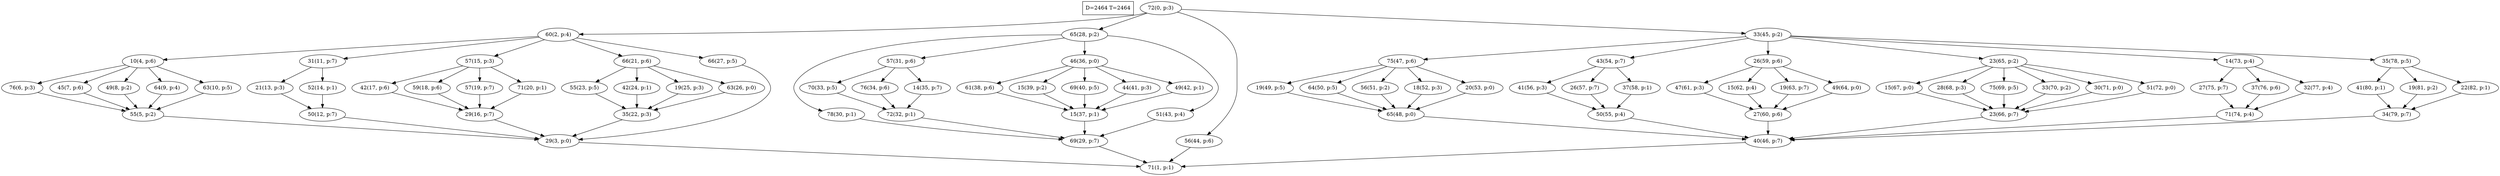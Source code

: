 digraph Task {
i [shape=box, label="D=2464 T=2464"]; 
0 [label="72(0, p:3)"];
1 [label="71(1, p:1)"];
2 [label="60(2, p:4)"];
3 [label="29(3, p:0)"];
4 [label="10(4, p:6)"];
5 [label="55(5, p:2)"];
6 [label="76(6, p:3)"];
7 [label="45(7, p:6)"];
8 [label="49(8, p:2)"];
9 [label="64(9, p:4)"];
10 [label="63(10, p:5)"];
11 [label="31(11, p:7)"];
12 [label="50(12, p:7)"];
13 [label="21(13, p:3)"];
14 [label="52(14, p:1)"];
15 [label="57(15, p:3)"];
16 [label="29(16, p:7)"];
17 [label="42(17, p:6)"];
18 [label="59(18, p:6)"];
19 [label="57(19, p:7)"];
20 [label="71(20, p:1)"];
21 [label="66(21, p:6)"];
22 [label="35(22, p:3)"];
23 [label="55(23, p:5)"];
24 [label="42(24, p:1)"];
25 [label="19(25, p:3)"];
26 [label="63(26, p:0)"];
27 [label="66(27, p:5)"];
28 [label="65(28, p:2)"];
29 [label="69(29, p:7)"];
30 [label="78(30, p:1)"];
31 [label="57(31, p:6)"];
32 [label="72(32, p:1)"];
33 [label="70(33, p:5)"];
34 [label="76(34, p:6)"];
35 [label="14(35, p:7)"];
36 [label="46(36, p:0)"];
37 [label="15(37, p:1)"];
38 [label="61(38, p:6)"];
39 [label="15(39, p:2)"];
40 [label="69(40, p:5)"];
41 [label="44(41, p:3)"];
42 [label="49(42, p:1)"];
43 [label="51(43, p:4)"];
44 [label="56(44, p:6)"];
45 [label="33(45, p:2)"];
46 [label="40(46, p:7)"];
47 [label="75(47, p:6)"];
48 [label="65(48, p:0)"];
49 [label="19(49, p:5)"];
50 [label="64(50, p:5)"];
51 [label="56(51, p:2)"];
52 [label="18(52, p:3)"];
53 [label="20(53, p:0)"];
54 [label="43(54, p:7)"];
55 [label="50(55, p:4)"];
56 [label="41(56, p:3)"];
57 [label="26(57, p:7)"];
58 [label="37(58, p:1)"];
59 [label="26(59, p:6)"];
60 [label="27(60, p:6)"];
61 [label="47(61, p:3)"];
62 [label="15(62, p:4)"];
63 [label="19(63, p:7)"];
64 [label="49(64, p:0)"];
65 [label="23(65, p:2)"];
66 [label="23(66, p:7)"];
67 [label="15(67, p:0)"];
68 [label="28(68, p:3)"];
69 [label="75(69, p:5)"];
70 [label="33(70, p:2)"];
71 [label="30(71, p:0)"];
72 [label="51(72, p:0)"];
73 [label="14(73, p:4)"];
74 [label="71(74, p:4)"];
75 [label="27(75, p:7)"];
76 [label="37(76, p:6)"];
77 [label="32(77, p:4)"];
78 [label="35(78, p:5)"];
79 [label="34(79, p:7)"];
80 [label="41(80, p:1)"];
81 [label="19(81, p:2)"];
82 [label="22(82, p:1)"];
0 -> 2;
0 -> 28;
0 -> 44;
0 -> 45;
2 -> 4;
2 -> 11;
2 -> 15;
2 -> 21;
2 -> 27;
3 -> 1;
4 -> 6;
4 -> 7;
4 -> 8;
4 -> 9;
4 -> 10;
5 -> 3;
6 -> 5;
7 -> 5;
8 -> 5;
9 -> 5;
10 -> 5;
11 -> 13;
11 -> 14;
12 -> 3;
13 -> 12;
14 -> 12;
15 -> 17;
15 -> 18;
15 -> 19;
15 -> 20;
16 -> 3;
17 -> 16;
18 -> 16;
19 -> 16;
20 -> 16;
21 -> 23;
21 -> 24;
21 -> 25;
21 -> 26;
22 -> 3;
23 -> 22;
24 -> 22;
25 -> 22;
26 -> 22;
27 -> 3;
28 -> 30;
28 -> 31;
28 -> 36;
28 -> 43;
29 -> 1;
30 -> 29;
31 -> 33;
31 -> 34;
31 -> 35;
32 -> 29;
33 -> 32;
34 -> 32;
35 -> 32;
36 -> 38;
36 -> 39;
36 -> 40;
36 -> 41;
36 -> 42;
37 -> 29;
38 -> 37;
39 -> 37;
40 -> 37;
41 -> 37;
42 -> 37;
43 -> 29;
44 -> 1;
45 -> 47;
45 -> 54;
45 -> 59;
45 -> 65;
45 -> 73;
45 -> 78;
46 -> 1;
47 -> 49;
47 -> 50;
47 -> 51;
47 -> 52;
47 -> 53;
48 -> 46;
49 -> 48;
50 -> 48;
51 -> 48;
52 -> 48;
53 -> 48;
54 -> 56;
54 -> 57;
54 -> 58;
55 -> 46;
56 -> 55;
57 -> 55;
58 -> 55;
59 -> 61;
59 -> 62;
59 -> 63;
59 -> 64;
60 -> 46;
61 -> 60;
62 -> 60;
63 -> 60;
64 -> 60;
65 -> 67;
65 -> 68;
65 -> 69;
65 -> 70;
65 -> 71;
65 -> 72;
66 -> 46;
67 -> 66;
68 -> 66;
69 -> 66;
70 -> 66;
71 -> 66;
72 -> 66;
73 -> 75;
73 -> 76;
73 -> 77;
74 -> 46;
75 -> 74;
76 -> 74;
77 -> 74;
78 -> 80;
78 -> 81;
78 -> 82;
79 -> 46;
80 -> 79;
81 -> 79;
82 -> 79;
}